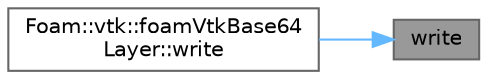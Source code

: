 digraph "write"
{
 // LATEX_PDF_SIZE
  bgcolor="transparent";
  edge [fontname=Helvetica,fontsize=10,labelfontname=Helvetica,labelfontsize=10];
  node [fontname=Helvetica,fontsize=10,shape=box,height=0.2,width=0.4];
  rankdir="RL";
  Node1 [id="Node000001",label="write",height=0.2,width=0.4,color="gray40", fillcolor="grey60", style="filled", fontcolor="black",tooltip=" "];
  Node1 -> Node2 [id="edge1_Node000001_Node000002",dir="back",color="steelblue1",style="solid",tooltip=" "];
  Node2 [id="Node000002",label="Foam::vtk::foamVtkBase64\lLayer::write",height=0.2,width=0.4,color="grey40", fillcolor="white", style="filled",URL="$classFoam_1_1vtk_1_1foamVtkBase64Layer.html#afc6bf51e8320fe3f8da45f013fd70c6c",tooltip=" "];
}
